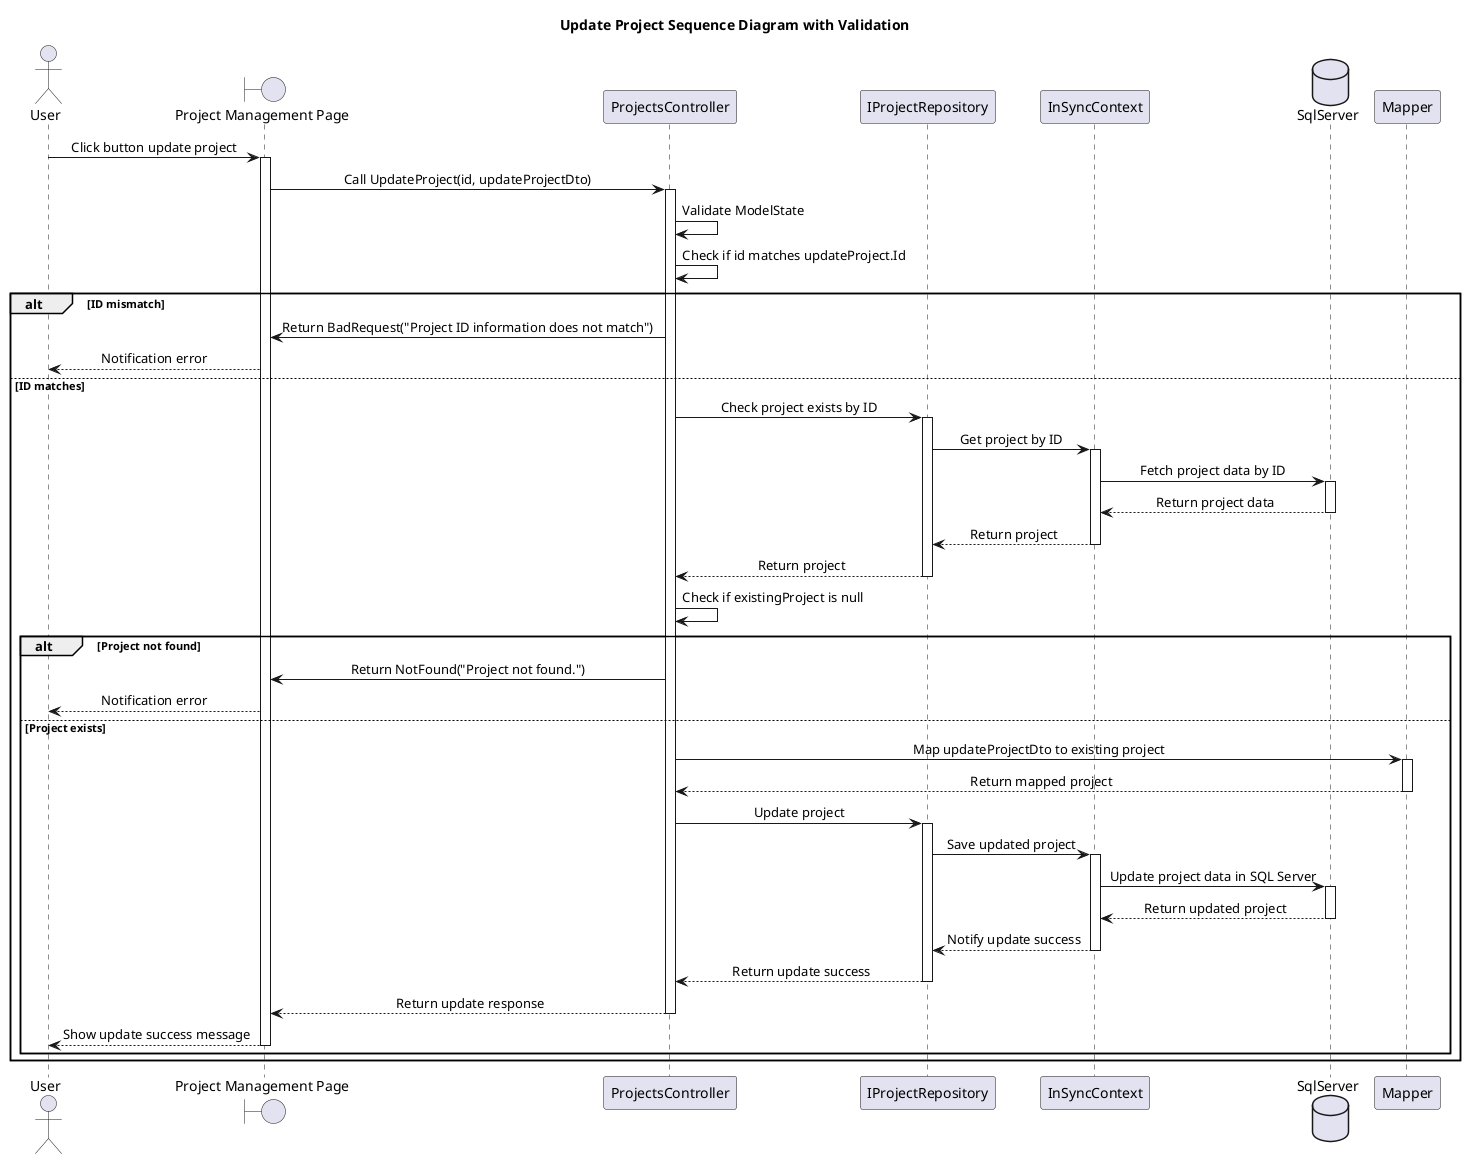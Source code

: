 @startuml
skinparam classAttributeIconSize 0
skinparam SequenceMessageAlignment center
Title Update Project Sequence Diagram with Validation

actor "User" as U
boundary "Project Management Page" as Hp
participant "ProjectsController" as ProController
participant "IProjectRepository" as IProRepo
participant "InSyncContext" as ISContext
database "SqlServer" as Db
participant "Mapper" as Mapper

U -> Hp : Click button update project
activate Hp

Hp -> ProController : Call UpdateProject(id, updateProjectDto)
activate ProController
ProController -> ProController : Validate ModelState
ProController -> ProController : Check if id matches updateProject.Id
alt ID mismatch
    ProController -> Hp : Return BadRequest("Project ID information does not match")

    Hp --> U : Notification error   
else ID matches
    ProController -> IProRepo : Check project exists by ID
    activate IProRepo
    IProRepo -> ISContext : Get project by ID
    activate ISContext
    ISContext -> Db : Fetch project data by ID
    activate Db
    Db --> ISContext : Return project data
    deactivate Db
    ISContext --> IProRepo : Return project
    deactivate ISContext
    IProRepo --> ProController : Return project
    deactivate IProRepo

    ProController -> ProController : Check if existingProject is null
    alt Project not found
        ProController -> Hp : Return NotFound("Project not found.")
        Hp --> U : Notification error
    else Project exists
        ProController -> Mapper : Map updateProjectDto to existing project
        activate Mapper
        Mapper --> ProController : Return mapped project
        deactivate Mapper

        ProController -> IProRepo : Update project
        activate IProRepo
        IProRepo -> ISContext : Save updated project
        activate ISContext
        ISContext -> Db : Update project data in SQL Server
        activate Db
        Db --> ISContext : Return updated project
        deactivate Db
        ISContext --> IProRepo : Notify update success
        deactivate ISContext
        IProRepo --> ProController : Return update success
        deactivate IProRepo

        ProController --> Hp : Return update response
        deactivate ProController
        Hp --> U : Show update success message
        deactivate Hp
    end
end

@enduml
